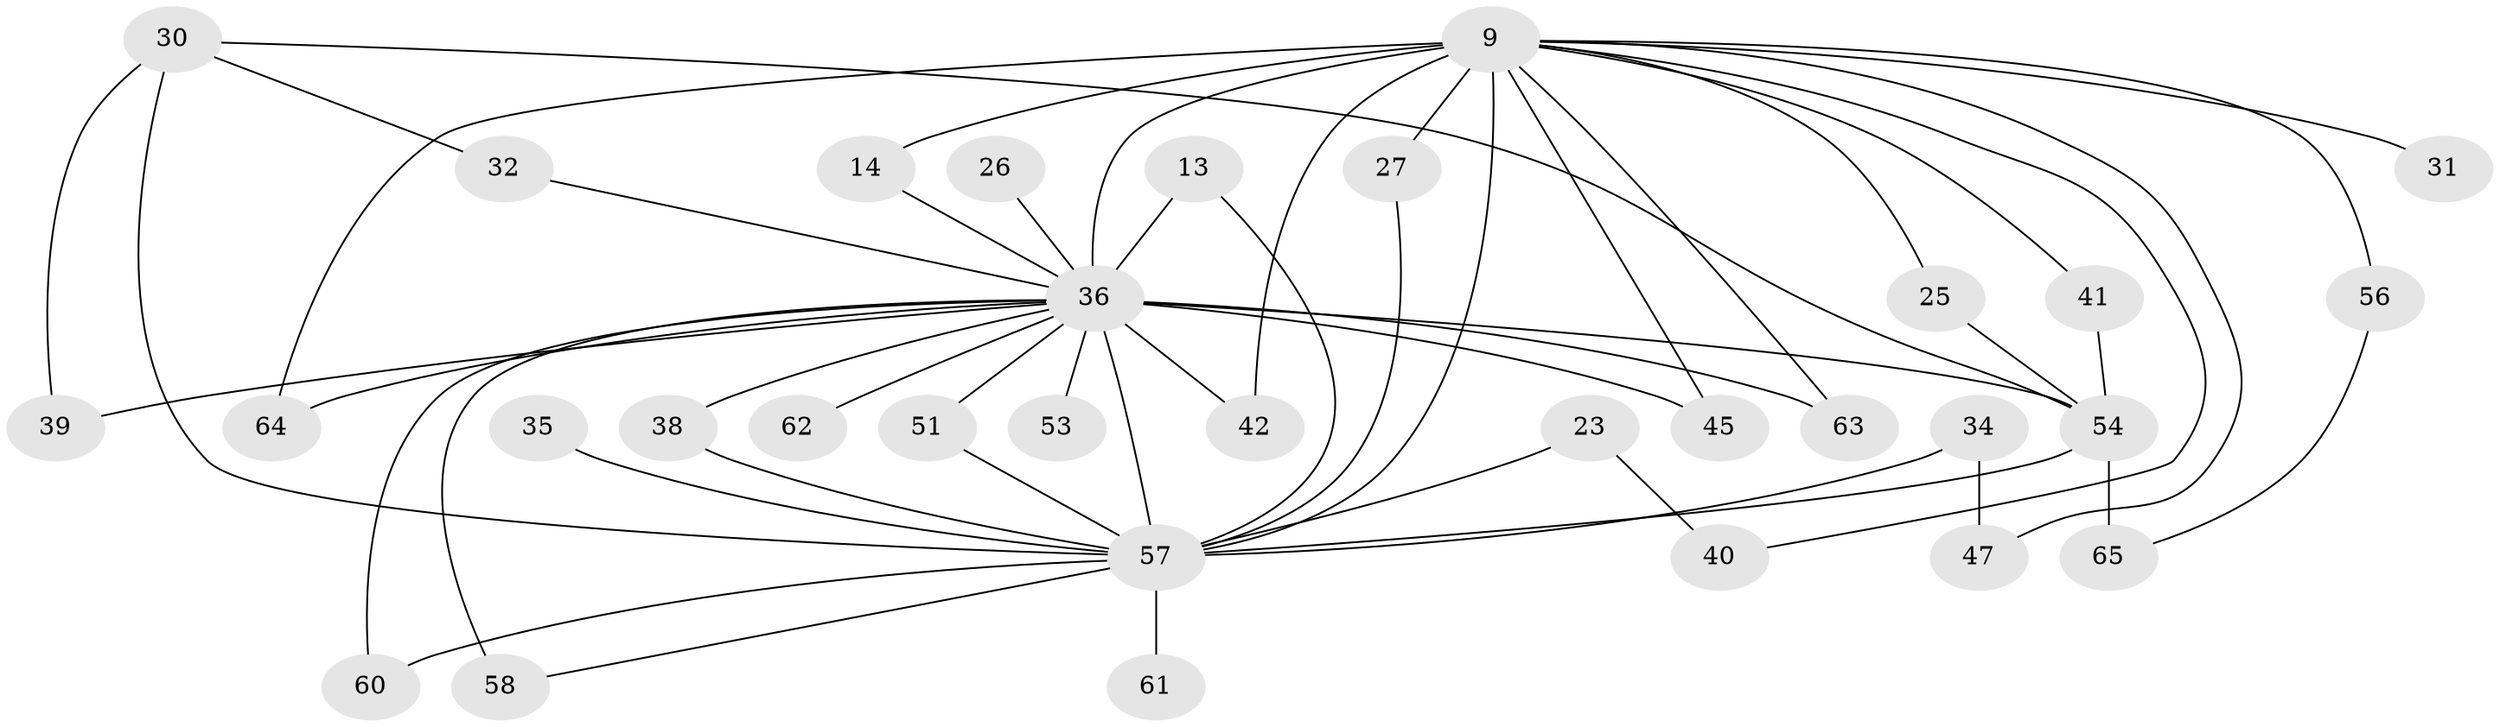 // original degree distribution, {22: 0.015384615384615385, 15: 0.03076923076923077, 17: 0.015384615384615385, 14: 0.046153846153846156, 18: 0.03076923076923077, 16: 0.015384615384615385, 6: 0.015384615384615385, 7: 0.03076923076923077, 2: 0.5384615384615384, 3: 0.18461538461538463, 5: 0.015384615384615385, 4: 0.06153846153846154}
// Generated by graph-tools (version 1.1) at 2025/44/03/09/25 04:44:30]
// undirected, 32 vertices, 52 edges
graph export_dot {
graph [start="1"]
  node [color=gray90,style=filled];
  9 [super="+2+4"];
  13;
  14;
  23;
  25;
  26 [super="+15"];
  27 [super="+18"];
  30 [super="+12"];
  31;
  32;
  34;
  35;
  36 [super="+21+16+22"];
  38;
  39;
  40;
  41;
  42;
  45;
  47 [super="+44"];
  51;
  53;
  54 [super="+33+43+24+48+50"];
  56;
  57 [super="+29+55+8+6"];
  58 [super="+49+52"];
  60 [super="+46"];
  61;
  62;
  63 [super="+17"];
  64;
  65 [super="+28+59"];
  9 -- 25;
  9 -- 31 [weight=2];
  9 -- 40;
  9 -- 45;
  9 -- 64;
  9 -- 41;
  9 -- 42;
  9 -- 14;
  9 -- 47;
  9 -- 56;
  9 -- 57 [weight=14];
  9 -- 63;
  9 -- 36 [weight=11];
  9 -- 27 [weight=2];
  13 -- 57;
  13 -- 36;
  14 -- 36;
  23 -- 40;
  23 -- 57 [weight=2];
  25 -- 54;
  26 -- 36 [weight=3];
  27 -- 57;
  30 -- 32;
  30 -- 39;
  30 -- 54;
  30 -- 57 [weight=4];
  32 -- 36;
  34 -- 47 [weight=2];
  34 -- 57 [weight=2];
  35 -- 57 [weight=2];
  36 -- 57 [weight=15];
  36 -- 64;
  36 -- 38;
  36 -- 39;
  36 -- 42;
  36 -- 45;
  36 -- 51;
  36 -- 53 [weight=2];
  36 -- 54 [weight=4];
  36 -- 58 [weight=3];
  36 -- 60;
  36 -- 62;
  36 -- 63 [weight=2];
  38 -- 57;
  41 -- 54;
  51 -- 57;
  54 -- 65 [weight=4];
  54 -- 57 [weight=4];
  56 -- 65;
  57 -- 58 [weight=2];
  57 -- 60;
  57 -- 61;
}

